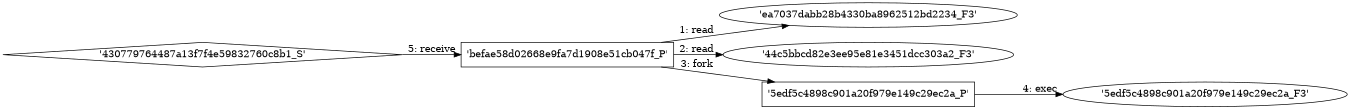 digraph "D:\Learning\Paper\apt\基于CTI的攻击预警\Dataset\攻击图\ASGfromALLCTI\Cracking the Netatmo Smart Indoor Security Camera.dot" {
rankdir="LR"
size="9"
fixedsize="false"
splines="true"
nodesep=0.3
ranksep=0
fontsize=10
overlap="scalexy"
engine= "neato"
	"'ea7037dabb28b4330ba8962512bd2234_F3'" [node_type=file shape=ellipse]
	"'befae58d02668e9fa7d1908e51cb047f_P'" [node_type=Process shape=box]
	"'befae58d02668e9fa7d1908e51cb047f_P'" -> "'ea7037dabb28b4330ba8962512bd2234_F3'" [label="1: read"]
	"'44c5bbcd82e3ee95e81e3451dcc303a2_F3'" [node_type=file shape=ellipse]
	"'befae58d02668e9fa7d1908e51cb047f_P'" [node_type=Process shape=box]
	"'befae58d02668e9fa7d1908e51cb047f_P'" -> "'44c5bbcd82e3ee95e81e3451dcc303a2_F3'" [label="2: read"]
	"'befae58d02668e9fa7d1908e51cb047f_P'" [node_type=Process shape=box]
	"'5edf5c4898c901a20f979e149c29ec2a_P'" [node_type=Process shape=box]
	"'befae58d02668e9fa7d1908e51cb047f_P'" -> "'5edf5c4898c901a20f979e149c29ec2a_P'" [label="3: fork"]
	"'5edf5c4898c901a20f979e149c29ec2a_P'" [node_type=Process shape=box]
	"'5edf5c4898c901a20f979e149c29ec2a_F3'" [node_type=File shape=ellipse]
	"'5edf5c4898c901a20f979e149c29ec2a_P'" -> "'5edf5c4898c901a20f979e149c29ec2a_F3'" [label="4: exec"]
	"'befae58d02668e9fa7d1908e51cb047f_P'" [node_type=Process shape=box]
	"'430779764487a13f7f4e59832760c8b1_S'" [node_type=Socket shape=diamond]
	"'430779764487a13f7f4e59832760c8b1_S'" -> "'befae58d02668e9fa7d1908e51cb047f_P'" [label="5: receive"]
}
